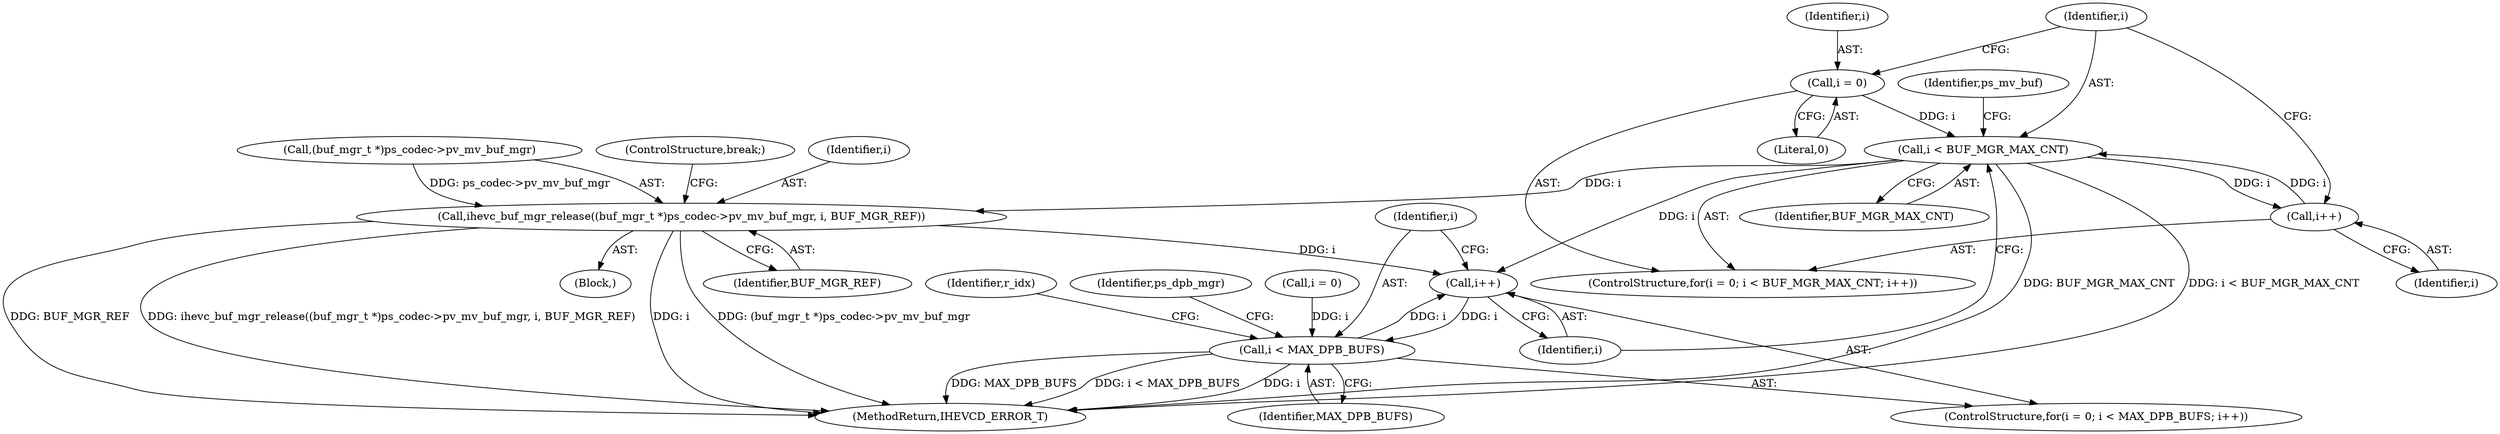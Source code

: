 digraph "1_Android_913d9e8d93d6b81bb8eac3fc2c1426651f5b259d@del" {
"1002117" [label="(Call,i = 0)"];
"1002120" [label="(Call,i < BUF_MGR_MAX_CNT)"];
"1002072" [label="(Call,i++)"];
"1002069" [label="(Call,i < MAX_DPB_BUFS)"];
"1002123" [label="(Call,i++)"];
"1002137" [label="(Call,ihevc_buf_mgr_release((buf_mgr_t *)ps_codec->pv_mv_buf_mgr, i, BUF_MGR_REF))"];
"1002071" [label="(Identifier,MAX_DPB_BUFS)"];
"1002144" [label="(Identifier,BUF_MGR_REF)"];
"1002117" [label="(Call,i = 0)"];
"1002617" [label="(MethodReturn,IHEVCD_ERROR_T)"];
"1002072" [label="(Call,i++)"];
"1002073" [label="(Identifier,i)"];
"1002137" [label="(Call,ihevc_buf_mgr_release((buf_mgr_t *)ps_codec->pv_mv_buf_mgr, i, BUF_MGR_REF))"];
"1002066" [label="(Call,i = 0)"];
"1002069" [label="(Call,i < MAX_DPB_BUFS)"];
"1002150" [label="(Identifier,r_idx)"];
"1002136" [label="(Block,)"];
"1002124" [label="(Identifier,i)"];
"1002065" [label="(ControlStructure,for(i = 0; i < MAX_DPB_BUFS; i++))"];
"1002121" [label="(Identifier,i)"];
"1002143" [label="(Identifier,i)"];
"1002118" [label="(Identifier,i)"];
"1002070" [label="(Identifier,i)"];
"1002123" [label="(Call,i++)"];
"1002079" [label="(Identifier,ps_dpb_mgr)"];
"1002122" [label="(Identifier,BUF_MGR_MAX_CNT)"];
"1002138" [label="(Call,(buf_mgr_t *)ps_codec->pv_mv_buf_mgr)"];
"1002119" [label="(Literal,0)"];
"1002116" [label="(ControlStructure,for(i = 0; i < BUF_MGR_MAX_CNT; i++))"];
"1002145" [label="(ControlStructure,break;)"];
"1002128" [label="(Identifier,ps_mv_buf)"];
"1002120" [label="(Call,i < BUF_MGR_MAX_CNT)"];
"1002117" -> "1002116"  [label="AST: "];
"1002117" -> "1002119"  [label="CFG: "];
"1002118" -> "1002117"  [label="AST: "];
"1002119" -> "1002117"  [label="AST: "];
"1002121" -> "1002117"  [label="CFG: "];
"1002117" -> "1002120"  [label="DDG: i"];
"1002120" -> "1002116"  [label="AST: "];
"1002120" -> "1002122"  [label="CFG: "];
"1002121" -> "1002120"  [label="AST: "];
"1002122" -> "1002120"  [label="AST: "];
"1002128" -> "1002120"  [label="CFG: "];
"1002073" -> "1002120"  [label="CFG: "];
"1002120" -> "1002617"  [label="DDG: BUF_MGR_MAX_CNT"];
"1002120" -> "1002617"  [label="DDG: i < BUF_MGR_MAX_CNT"];
"1002120" -> "1002072"  [label="DDG: i"];
"1002123" -> "1002120"  [label="DDG: i"];
"1002120" -> "1002123"  [label="DDG: i"];
"1002120" -> "1002137"  [label="DDG: i"];
"1002072" -> "1002065"  [label="AST: "];
"1002072" -> "1002073"  [label="CFG: "];
"1002073" -> "1002072"  [label="AST: "];
"1002070" -> "1002072"  [label="CFG: "];
"1002072" -> "1002069"  [label="DDG: i"];
"1002137" -> "1002072"  [label="DDG: i"];
"1002069" -> "1002072"  [label="DDG: i"];
"1002069" -> "1002065"  [label="AST: "];
"1002069" -> "1002071"  [label="CFG: "];
"1002070" -> "1002069"  [label="AST: "];
"1002071" -> "1002069"  [label="AST: "];
"1002079" -> "1002069"  [label="CFG: "];
"1002150" -> "1002069"  [label="CFG: "];
"1002069" -> "1002617"  [label="DDG: MAX_DPB_BUFS"];
"1002069" -> "1002617"  [label="DDG: i < MAX_DPB_BUFS"];
"1002069" -> "1002617"  [label="DDG: i"];
"1002066" -> "1002069"  [label="DDG: i"];
"1002123" -> "1002116"  [label="AST: "];
"1002123" -> "1002124"  [label="CFG: "];
"1002124" -> "1002123"  [label="AST: "];
"1002121" -> "1002123"  [label="CFG: "];
"1002137" -> "1002136"  [label="AST: "];
"1002137" -> "1002144"  [label="CFG: "];
"1002138" -> "1002137"  [label="AST: "];
"1002143" -> "1002137"  [label="AST: "];
"1002144" -> "1002137"  [label="AST: "];
"1002145" -> "1002137"  [label="CFG: "];
"1002137" -> "1002617"  [label="DDG: BUF_MGR_REF"];
"1002137" -> "1002617"  [label="DDG: ihevc_buf_mgr_release((buf_mgr_t *)ps_codec->pv_mv_buf_mgr, i, BUF_MGR_REF)"];
"1002137" -> "1002617"  [label="DDG: i"];
"1002137" -> "1002617"  [label="DDG: (buf_mgr_t *)ps_codec->pv_mv_buf_mgr"];
"1002138" -> "1002137"  [label="DDG: ps_codec->pv_mv_buf_mgr"];
}
